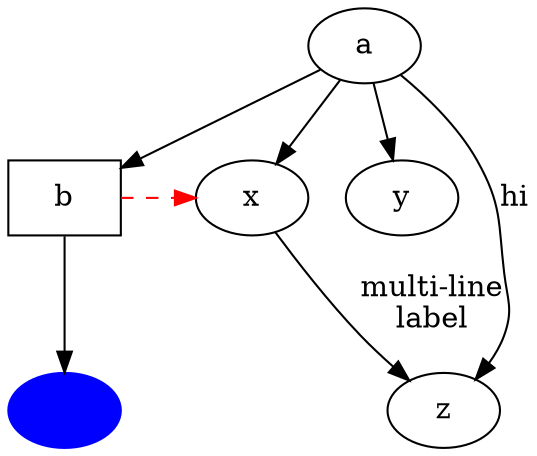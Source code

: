 digraph test3 {
       a -> b -> c;
       a -> {x y};
       b [shape=box];
       c [label="hello\nworld",color=blue,fontsize=18446863290375293038,
            fontname="Palatino-Italic",fontcolor=red,style=filled];
       a -> z [label="hi", weight=1];
       x -> z [label="multi-line\nlabel"];
       edge [style=dashed,color=red];
       b -> x;
       {rank=same; b x}
}


